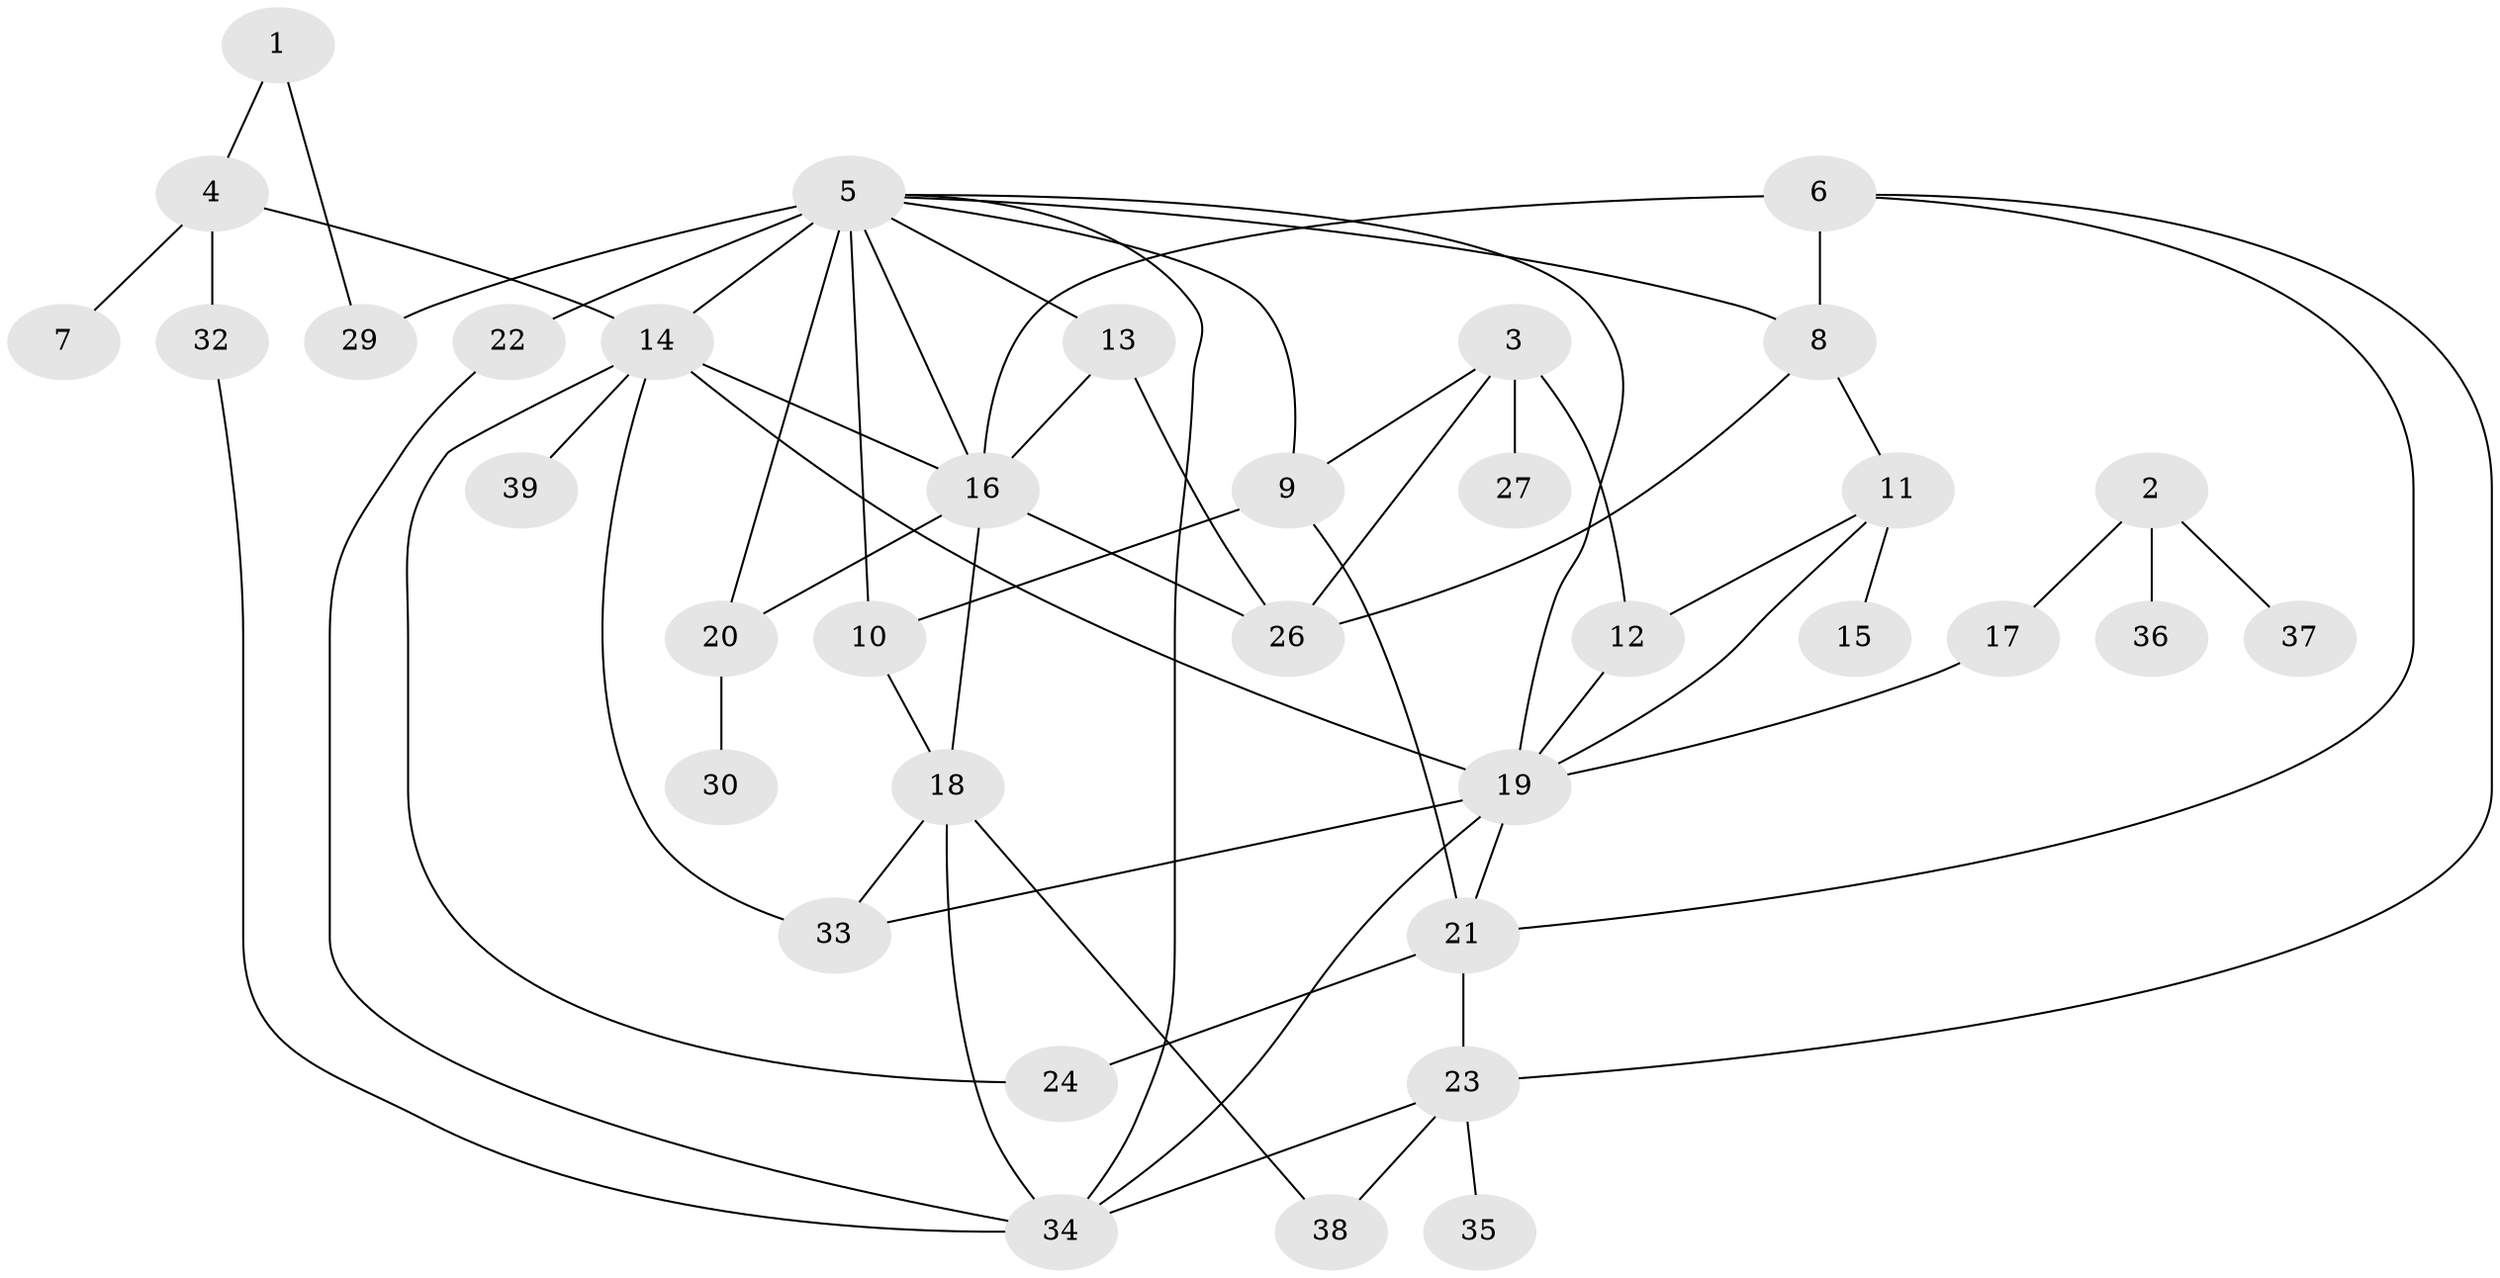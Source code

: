 // original degree distribution, {1: 0.23076923076923078, 4: 0.1282051282051282, 3: 0.16666666666666666, 5: 0.08974358974358974, 6: 0.07692307692307693, 2: 0.2564102564102564, 0: 0.038461538461538464, 8: 0.01282051282051282}
// Generated by graph-tools (version 1.1) at 2025/48/03/04/25 22:48:23]
// undirected, 36 vertices, 61 edges
graph export_dot {
  node [color=gray90,style=filled];
  1;
  2;
  3;
  4;
  5;
  6;
  7;
  8;
  9;
  10;
  11;
  12;
  13;
  14;
  15;
  16;
  17;
  18;
  19;
  20;
  21;
  22;
  23;
  24;
  26;
  27;
  29;
  30;
  32;
  33;
  34;
  35;
  36;
  37;
  38;
  39;
  1 -- 4 [weight=1.0];
  1 -- 29 [weight=1.0];
  2 -- 17 [weight=1.0];
  2 -- 36 [weight=1.0];
  2 -- 37 [weight=1.0];
  3 -- 9 [weight=1.0];
  3 -- 12 [weight=1.0];
  3 -- 26 [weight=1.0];
  3 -- 27 [weight=2.0];
  4 -- 7 [weight=1.0];
  4 -- 14 [weight=1.0];
  4 -- 32 [weight=2.0];
  5 -- 8 [weight=1.0];
  5 -- 9 [weight=1.0];
  5 -- 10 [weight=2.0];
  5 -- 13 [weight=1.0];
  5 -- 14 [weight=2.0];
  5 -- 16 [weight=1.0];
  5 -- 19 [weight=1.0];
  5 -- 20 [weight=1.0];
  5 -- 22 [weight=2.0];
  5 -- 29 [weight=1.0];
  5 -- 34 [weight=1.0];
  6 -- 8 [weight=1.0];
  6 -- 16 [weight=2.0];
  6 -- 21 [weight=1.0];
  6 -- 23 [weight=1.0];
  8 -- 11 [weight=1.0];
  8 -- 26 [weight=1.0];
  9 -- 10 [weight=2.0];
  9 -- 21 [weight=1.0];
  10 -- 18 [weight=1.0];
  11 -- 12 [weight=1.0];
  11 -- 15 [weight=1.0];
  11 -- 19 [weight=1.0];
  12 -- 19 [weight=1.0];
  13 -- 16 [weight=1.0];
  13 -- 26 [weight=1.0];
  14 -- 16 [weight=1.0];
  14 -- 19 [weight=2.0];
  14 -- 24 [weight=1.0];
  14 -- 33 [weight=1.0];
  14 -- 39 [weight=1.0];
  16 -- 18 [weight=1.0];
  16 -- 20 [weight=1.0];
  16 -- 26 [weight=1.0];
  17 -- 19 [weight=1.0];
  18 -- 33 [weight=1.0];
  18 -- 34 [weight=1.0];
  18 -- 38 [weight=1.0];
  19 -- 21 [weight=1.0];
  19 -- 33 [weight=1.0];
  19 -- 34 [weight=1.0];
  20 -- 30 [weight=1.0];
  21 -- 23 [weight=1.0];
  21 -- 24 [weight=1.0];
  22 -- 34 [weight=1.0];
  23 -- 34 [weight=1.0];
  23 -- 35 [weight=1.0];
  23 -- 38 [weight=1.0];
  32 -- 34 [weight=1.0];
}
